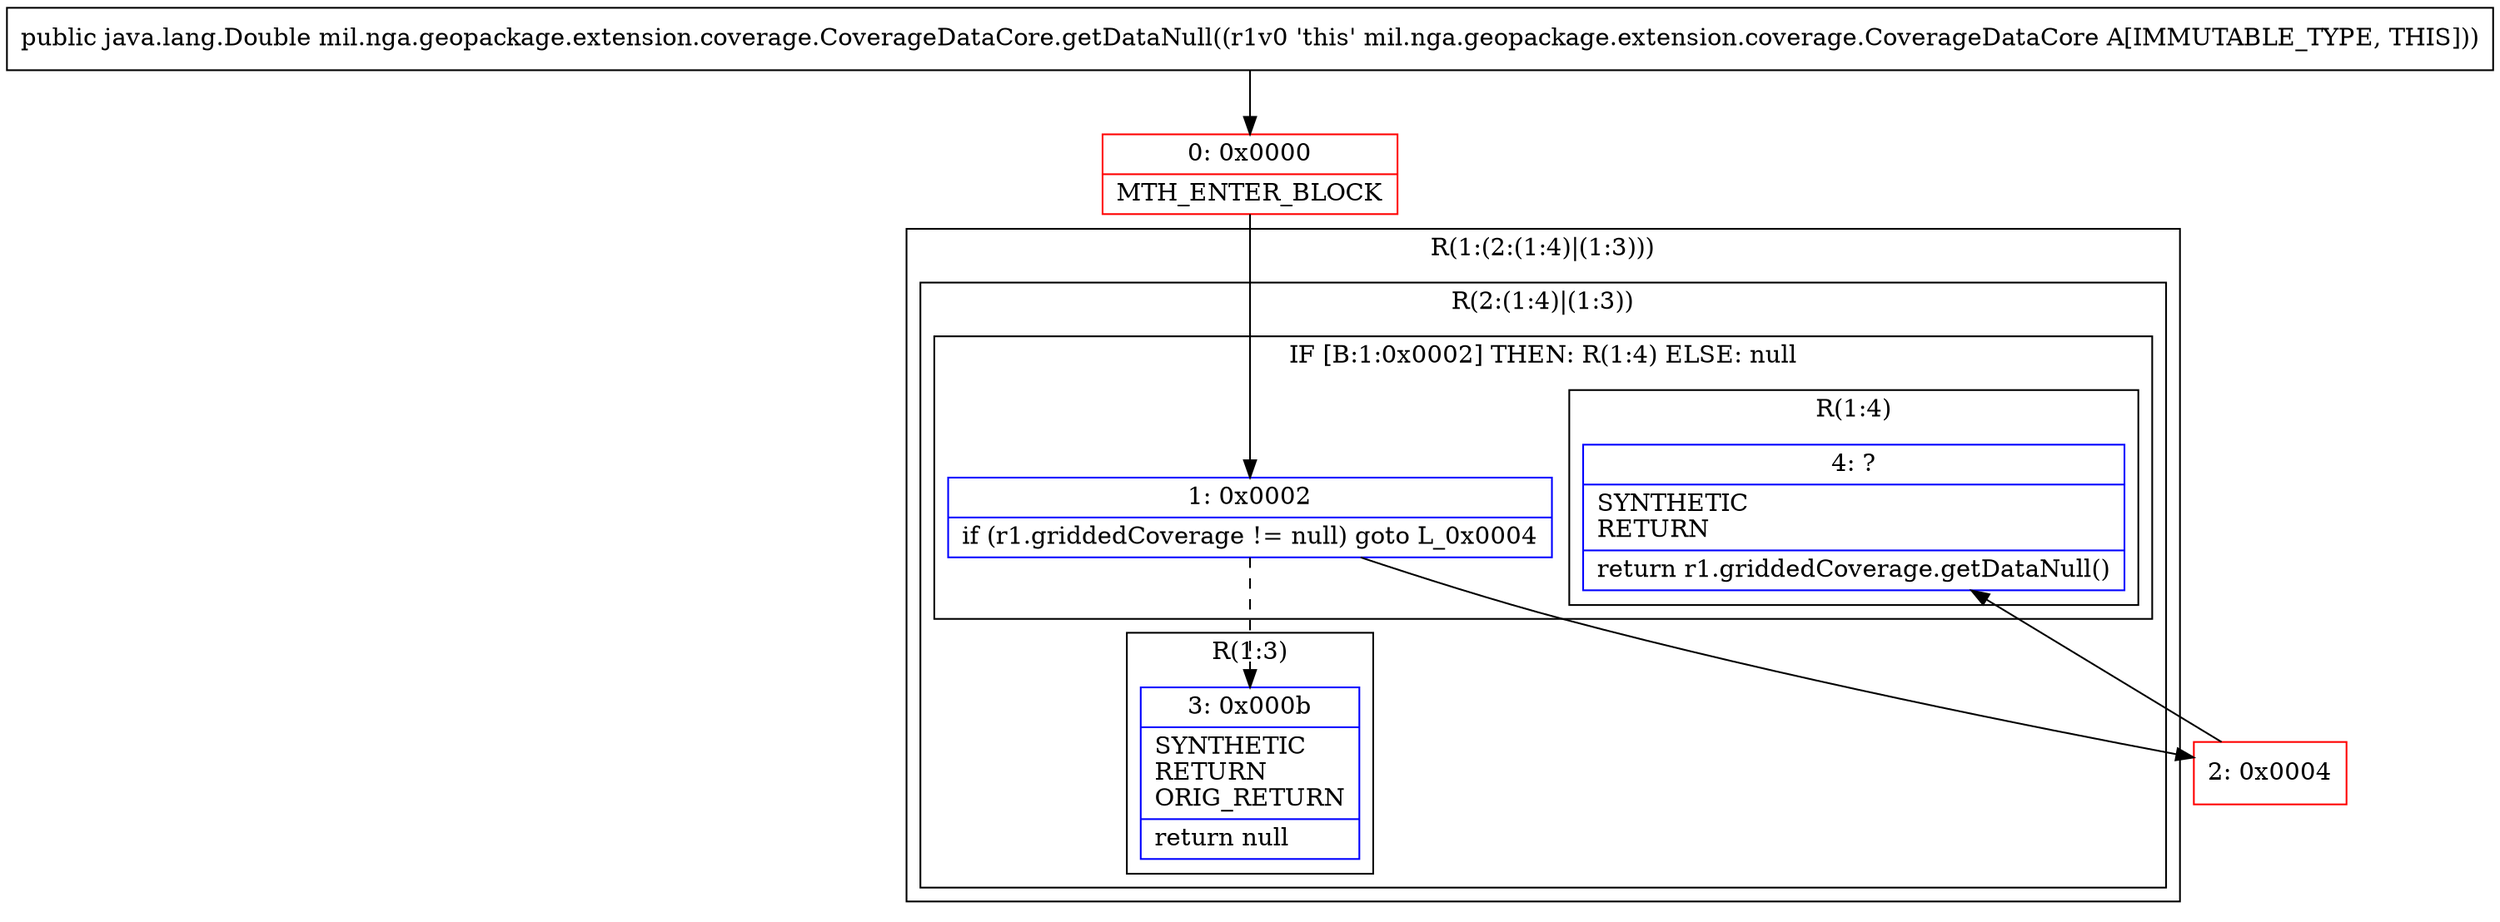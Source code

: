 digraph "CFG formil.nga.geopackage.extension.coverage.CoverageDataCore.getDataNull()Ljava\/lang\/Double;" {
subgraph cluster_Region_109353233 {
label = "R(1:(2:(1:4)|(1:3)))";
node [shape=record,color=blue];
subgraph cluster_Region_1022135895 {
label = "R(2:(1:4)|(1:3))";
node [shape=record,color=blue];
subgraph cluster_IfRegion_342383388 {
label = "IF [B:1:0x0002] THEN: R(1:4) ELSE: null";
node [shape=record,color=blue];
Node_1 [shape=record,label="{1\:\ 0x0002|if (r1.griddedCoverage != null) goto L_0x0004\l}"];
subgraph cluster_Region_53550215 {
label = "R(1:4)";
node [shape=record,color=blue];
Node_4 [shape=record,label="{4\:\ ?|SYNTHETIC\lRETURN\l|return r1.griddedCoverage.getDataNull()\l}"];
}
}
subgraph cluster_Region_559895009 {
label = "R(1:3)";
node [shape=record,color=blue];
Node_3 [shape=record,label="{3\:\ 0x000b|SYNTHETIC\lRETURN\lORIG_RETURN\l|return null\l}"];
}
}
}
Node_0 [shape=record,color=red,label="{0\:\ 0x0000|MTH_ENTER_BLOCK\l}"];
Node_2 [shape=record,color=red,label="{2\:\ 0x0004}"];
MethodNode[shape=record,label="{public java.lang.Double mil.nga.geopackage.extension.coverage.CoverageDataCore.getDataNull((r1v0 'this' mil.nga.geopackage.extension.coverage.CoverageDataCore A[IMMUTABLE_TYPE, THIS])) }"];
MethodNode -> Node_0;
Node_1 -> Node_2;
Node_1 -> Node_3[style=dashed];
Node_0 -> Node_1;
Node_2 -> Node_4;
}

